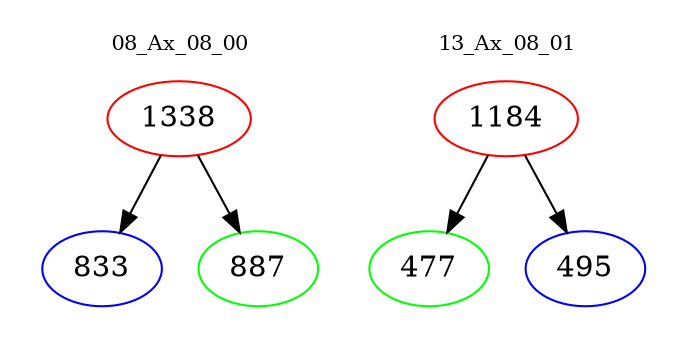 digraph{
subgraph cluster_0 {
color = white
label = "08_Ax_08_00";
fontsize=10;
T0_1338 [label="1338", color="red"]
T0_1338 -> T0_833 [color="black"]
T0_833 [label="833", color="blue"]
T0_1338 -> T0_887 [color="black"]
T0_887 [label="887", color="green"]
}
subgraph cluster_1 {
color = white
label = "13_Ax_08_01";
fontsize=10;
T1_1184 [label="1184", color="red"]
T1_1184 -> T1_477 [color="black"]
T1_477 [label="477", color="green"]
T1_1184 -> T1_495 [color="black"]
T1_495 [label="495", color="blue"]
}
}
